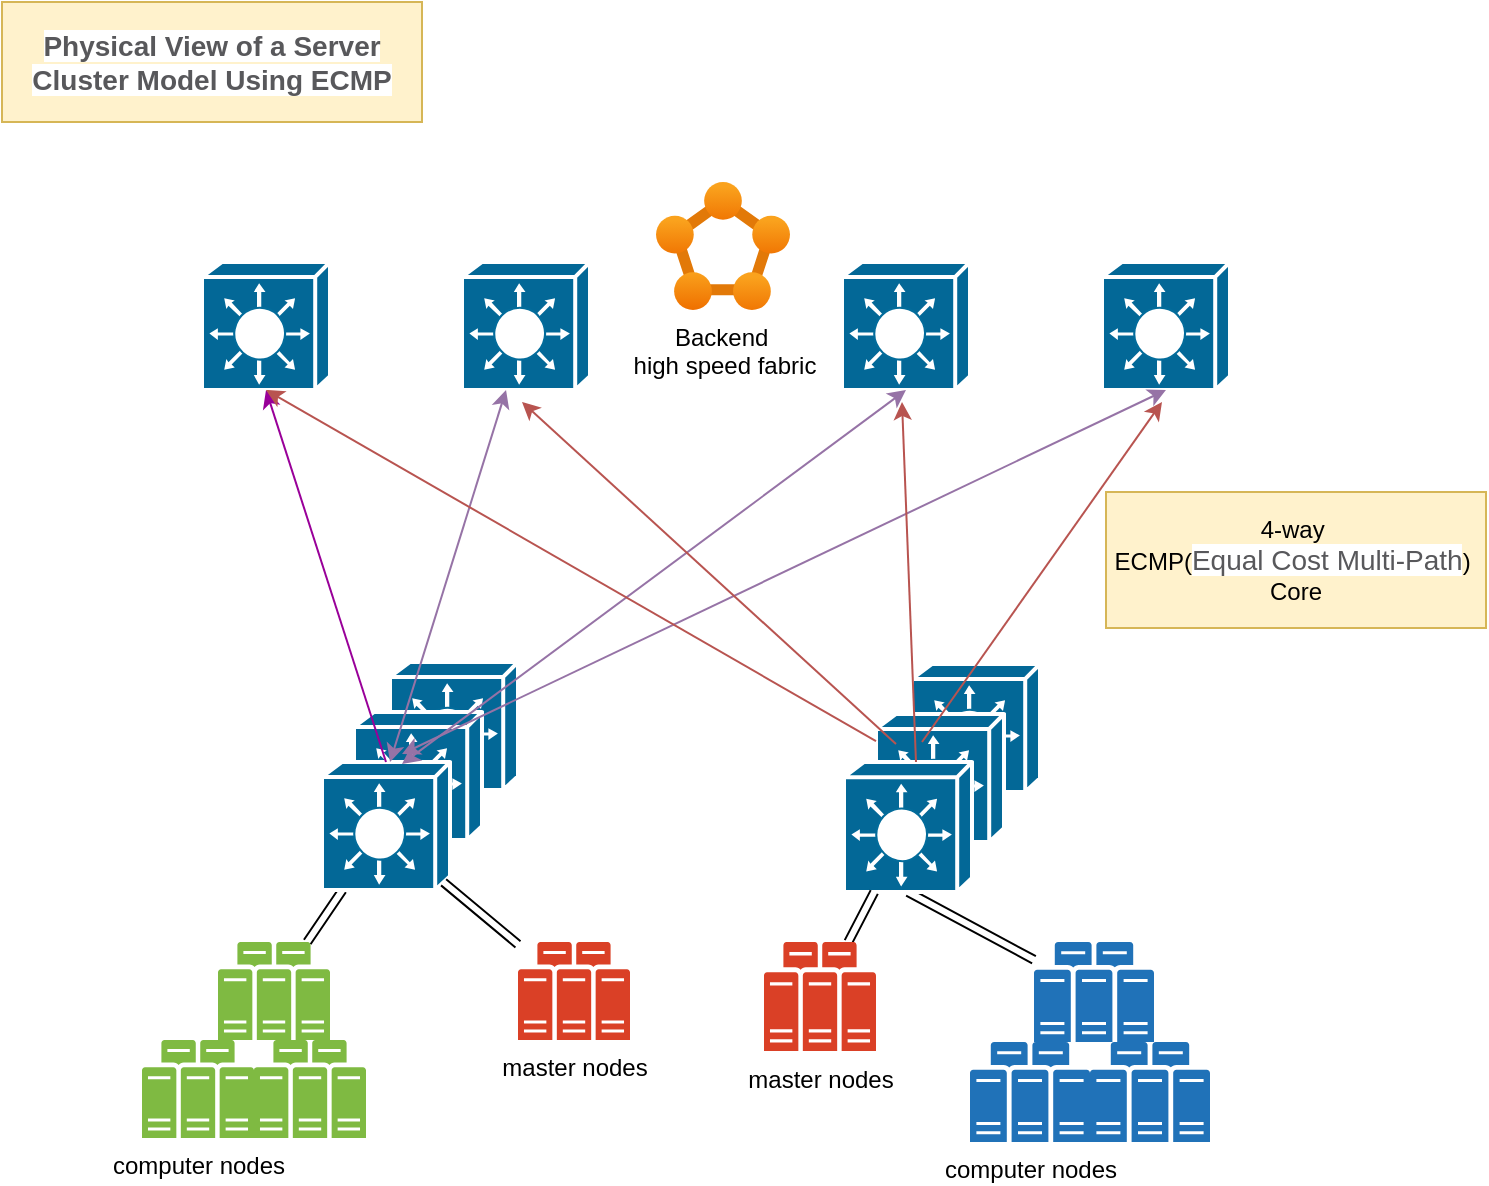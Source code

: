 <mxfile version="24.5.2" type="github">
  <diagram id="6a731a19-8d31-9384-78a2-239565b7b9f0" name="Page-1">
    <mxGraphModel dx="1224" dy="738" grid="1" gridSize="10" guides="1" tooltips="1" connect="1" arrows="1" fold="1" page="1" pageScale="1" pageWidth="827" pageHeight="1169" background="none" math="0" shadow="0">
      <root>
        <mxCell id="0" />
        <mxCell id="1" parent="0" />
        <mxCell id="5XrPmiacQ2J8eGIi3jUt-2283" style="rounded=0;orthogonalLoop=1;jettySize=auto;html=1;shape=link;" edge="1" parent="1" source="5XrPmiacQ2J8eGIi3jUt-2292" target="5XrPmiacQ2J8eGIi3jUt-2262">
          <mxGeometry relative="1" as="geometry">
            <mxPoint x="205.842" y="490" as="sourcePoint" />
          </mxGeometry>
        </mxCell>
        <mxCell id="5XrPmiacQ2J8eGIi3jUt-2257" value="&lt;span style=&quot;color: rgb(88, 88, 91); font-family: CiscoSans, Arial, sans-serif; font-size: 14px; font-weight: 700; text-align: left; background-color: rgb(255, 255, 255);&quot;&gt;Physical View of a Server Cluster Model Using ECMP&lt;/span&gt;" style="text;html=1;strokeColor=#d6b656;fillColor=#fff2cc;align=center;verticalAlign=middle;whiteSpace=wrap;overflow=hidden;" vertex="1" parent="1">
          <mxGeometry x="20" y="10" width="210" height="60" as="geometry" />
        </mxCell>
        <mxCell id="5XrPmiacQ2J8eGIi3jUt-2258" value="" style="shape=mxgraph.cisco.switches.layer_3_switch;sketch=0;html=1;pointerEvents=1;dashed=0;fillColor=#036897;strokeColor=#ffffff;strokeWidth=2;verticalLabelPosition=bottom;verticalAlign=top;align=center;outlineConnect=0;" vertex="1" parent="1">
          <mxGeometry x="120" y="140" width="64" height="64" as="geometry" />
        </mxCell>
        <mxCell id="5XrPmiacQ2J8eGIi3jUt-2259" value="" style="shape=mxgraph.cisco.switches.layer_3_switch;sketch=0;html=1;pointerEvents=1;dashed=0;fillColor=#036897;strokeColor=#ffffff;strokeWidth=2;verticalLabelPosition=bottom;verticalAlign=top;align=center;outlineConnect=0;" vertex="1" parent="1">
          <mxGeometry x="250" y="140" width="64" height="64" as="geometry" />
        </mxCell>
        <mxCell id="5XrPmiacQ2J8eGIi3jUt-2260" value="" style="shape=mxgraph.cisco.switches.layer_3_switch;sketch=0;html=1;pointerEvents=1;dashed=0;fillColor=#036897;strokeColor=#ffffff;strokeWidth=2;verticalLabelPosition=bottom;verticalAlign=top;align=center;outlineConnect=0;" vertex="1" parent="1">
          <mxGeometry x="440" y="140" width="64" height="64" as="geometry" />
        </mxCell>
        <mxCell id="5XrPmiacQ2J8eGIi3jUt-2261" value="" style="shape=mxgraph.cisco.switches.layer_3_switch;sketch=0;html=1;pointerEvents=1;dashed=0;fillColor=#036897;strokeColor=#ffffff;strokeWidth=2;verticalLabelPosition=bottom;verticalAlign=top;align=center;outlineConnect=0;" vertex="1" parent="1">
          <mxGeometry x="570" y="140" width="64" height="64" as="geometry" />
        </mxCell>
        <mxCell id="5XrPmiacQ2J8eGIi3jUt-2264" value="" style="shape=mxgraph.cisco.switches.layer_3_switch;sketch=0;html=1;pointerEvents=1;dashed=0;fillColor=#036897;strokeColor=#ffffff;strokeWidth=2;verticalLabelPosition=bottom;verticalAlign=top;align=center;outlineConnect=0;" vertex="1" parent="1">
          <mxGeometry x="214" y="340" width="64" height="64" as="geometry" />
        </mxCell>
        <mxCell id="5XrPmiacQ2J8eGIi3jUt-2263" value="" style="shape=mxgraph.cisco.switches.layer_3_switch;sketch=0;html=1;pointerEvents=1;dashed=0;fillColor=#036897;strokeColor=#ffffff;strokeWidth=2;verticalLabelPosition=bottom;verticalAlign=top;align=center;outlineConnect=0;" vertex="1" parent="1">
          <mxGeometry x="196" y="365" width="64" height="64" as="geometry" />
        </mxCell>
        <mxCell id="5XrPmiacQ2J8eGIi3jUt-2262" value="" style="shape=mxgraph.cisco.switches.layer_3_switch;sketch=0;html=1;pointerEvents=1;dashed=0;fillColor=#036897;strokeColor=#ffffff;strokeWidth=2;verticalLabelPosition=bottom;verticalAlign=top;align=center;outlineConnect=0;" vertex="1" parent="1">
          <mxGeometry x="180" y="390" width="64" height="64" as="geometry" />
        </mxCell>
        <mxCell id="5XrPmiacQ2J8eGIi3jUt-2274" style="edgeStyle=orthogonalEdgeStyle;rounded=0;orthogonalLoop=1;jettySize=auto;html=1;" edge="1" parent="1" source="5XrPmiacQ2J8eGIi3jUt-2266" target="5XrPmiacQ2J8eGIi3jUt-2267">
          <mxGeometry relative="1" as="geometry" />
        </mxCell>
        <mxCell id="5XrPmiacQ2J8eGIi3jUt-2266" value="" style="shape=mxgraph.cisco.switches.layer_3_switch;sketch=0;html=1;pointerEvents=1;dashed=0;fillColor=#036897;strokeColor=#ffffff;strokeWidth=2;verticalLabelPosition=bottom;verticalAlign=top;align=center;outlineConnect=0;" vertex="1" parent="1">
          <mxGeometry x="475" y="341" width="64" height="64" as="geometry" />
        </mxCell>
        <mxCell id="5XrPmiacQ2J8eGIi3jUt-2267" value="" style="shape=mxgraph.cisco.switches.layer_3_switch;sketch=0;html=1;pointerEvents=1;dashed=0;fillColor=#036897;strokeColor=#ffffff;strokeWidth=2;verticalLabelPosition=bottom;verticalAlign=top;align=center;outlineConnect=0;" vertex="1" parent="1">
          <mxGeometry x="457" y="366" width="64" height="64" as="geometry" />
        </mxCell>
        <mxCell id="5XrPmiacQ2J8eGIi3jUt-2289" style="rounded=0;orthogonalLoop=1;jettySize=auto;html=1;exitX=0.5;exitY=1;exitDx=0;exitDy=0;exitPerimeter=0;shape=link;" edge="1" parent="1" source="5XrPmiacQ2J8eGIi3jUt-2268" target="5XrPmiacQ2J8eGIi3jUt-2287">
          <mxGeometry relative="1" as="geometry" />
        </mxCell>
        <mxCell id="5XrPmiacQ2J8eGIi3jUt-2268" value="" style="shape=mxgraph.cisco.switches.layer_3_switch;sketch=0;html=1;pointerEvents=1;dashed=0;fillColor=#036897;strokeColor=#ffffff;strokeWidth=2;verticalLabelPosition=bottom;verticalAlign=top;align=center;outlineConnect=0;" vertex="1" parent="1">
          <mxGeometry x="441" y="390" width="64" height="65" as="geometry" />
        </mxCell>
        <mxCell id="5XrPmiacQ2J8eGIi3jUt-2269" style="rounded=0;orthogonalLoop=1;jettySize=auto;html=1;exitX=0.5;exitY=0;exitDx=0;exitDy=0;exitPerimeter=0;entryX=0.5;entryY=1;entryDx=0;entryDy=0;entryPerimeter=0;strokeColor=#990099;" edge="1" parent="1" source="5XrPmiacQ2J8eGIi3jUt-2262" target="5XrPmiacQ2J8eGIi3jUt-2258">
          <mxGeometry relative="1" as="geometry" />
        </mxCell>
        <mxCell id="5XrPmiacQ2J8eGIi3jUt-2270" value="" style="endArrow=classic;startArrow=classic;html=1;rounded=0;fillColor=#e1d5e7;strokeColor=#9673a6;" edge="1" parent="1" target="5XrPmiacQ2J8eGIi3jUt-2259">
          <mxGeometry width="50" height="50" relative="1" as="geometry">
            <mxPoint x="214" y="390" as="sourcePoint" />
            <mxPoint x="264" y="340" as="targetPoint" />
          </mxGeometry>
        </mxCell>
        <mxCell id="5XrPmiacQ2J8eGIi3jUt-2271" value="" style="endArrow=classic;startArrow=classic;html=1;rounded=0;entryX=0.5;entryY=1;entryDx=0;entryDy=0;entryPerimeter=0;fillColor=#e1d5e7;strokeColor=#9673a6;" edge="1" parent="1" target="5XrPmiacQ2J8eGIi3jUt-2260">
          <mxGeometry width="50" height="50" relative="1" as="geometry">
            <mxPoint x="220" y="391" as="sourcePoint" />
            <mxPoint x="278" y="205" as="targetPoint" />
          </mxGeometry>
        </mxCell>
        <mxCell id="5XrPmiacQ2J8eGIi3jUt-2272" value="" style="endArrow=classic;startArrow=classic;html=1;rounded=0;entryX=0.5;entryY=1;entryDx=0;entryDy=0;entryPerimeter=0;fillColor=#e1d5e7;strokeColor=#9673a6;" edge="1" parent="1" target="5XrPmiacQ2J8eGIi3jUt-2261">
          <mxGeometry width="50" height="50" relative="1" as="geometry">
            <mxPoint x="220" y="386" as="sourcePoint" />
            <mxPoint x="278" y="200" as="targetPoint" />
          </mxGeometry>
        </mxCell>
        <mxCell id="5XrPmiacQ2J8eGIi3jUt-2273" style="rounded=0;orthogonalLoop=1;jettySize=auto;html=1;entryX=0.5;entryY=1;entryDx=0;entryDy=0;entryPerimeter=0;strokeColor=#b85450;fillColor=#f8cecc;" edge="1" parent="1" source="5XrPmiacQ2J8eGIi3jUt-2267" target="5XrPmiacQ2J8eGIi3jUt-2258">
          <mxGeometry relative="1" as="geometry" />
        </mxCell>
        <mxCell id="5XrPmiacQ2J8eGIi3jUt-2275" style="rounded=0;orthogonalLoop=1;jettySize=auto;html=1;fillColor=#f8cecc;strokeColor=#b85450;" edge="1" parent="1">
          <mxGeometry relative="1" as="geometry">
            <mxPoint x="467" y="381" as="sourcePoint" />
            <mxPoint x="280" y="210" as="targetPoint" />
          </mxGeometry>
        </mxCell>
        <mxCell id="5XrPmiacQ2J8eGIi3jUt-2276" style="rounded=0;orthogonalLoop=1;jettySize=auto;html=1;fillColor=#f8cecc;strokeColor=#b85450;" edge="1" parent="1">
          <mxGeometry relative="1" as="geometry">
            <mxPoint x="477" y="390" as="sourcePoint" />
            <mxPoint x="470" y="210" as="targetPoint" />
          </mxGeometry>
        </mxCell>
        <mxCell id="5XrPmiacQ2J8eGIi3jUt-2277" style="rounded=0;orthogonalLoop=1;jettySize=auto;html=1;fillColor=#f8cecc;strokeColor=#b85450;" edge="1" parent="1">
          <mxGeometry relative="1" as="geometry">
            <mxPoint x="480" y="380" as="sourcePoint" />
            <mxPoint x="600" y="210" as="targetPoint" />
          </mxGeometry>
        </mxCell>
        <mxCell id="5XrPmiacQ2J8eGIi3jUt-2278" value="4-way&amp;nbsp;&lt;br&gt;ECMP(&lt;span style=&quot;color: rgb(88, 88, 91); font-family: CiscoSans, Arial, sans-serif; font-size: 14px; text-align: start; text-indent: -10px; background-color: rgb(255, 255, 255);&quot;&gt;Equal Cost Multi-Path&lt;/span&gt;)&amp;nbsp;&lt;br&gt;Core" style="text;html=1;strokeColor=#d6b656;fillColor=#fff2cc;align=center;verticalAlign=middle;whiteSpace=wrap;overflow=hidden;" vertex="1" parent="1">
          <mxGeometry x="572" y="255" width="190" height="68" as="geometry" />
        </mxCell>
        <mxCell id="5XrPmiacQ2J8eGIi3jUt-2279" value="Backend&amp;nbsp;&lt;div&gt;high speed fabric&lt;div&gt;&lt;br&gt;&lt;/div&gt;&lt;/div&gt;" style="image;aspect=fixed;html=1;points=[];align=center;fontSize=12;image=img/lib/azure2/compute/Service_Fabric_Clusters.svg;" vertex="1" parent="1">
          <mxGeometry x="347" y="100" width="67" height="64" as="geometry" />
        </mxCell>
        <mxCell id="5XrPmiacQ2J8eGIi3jUt-2284" value="master nodes" style="sketch=0;pointerEvents=1;shadow=0;dashed=0;html=1;strokeColor=none;fillColor=#505050;labelPosition=center;verticalLabelPosition=bottom;verticalAlign=top;outlineConnect=0;align=center;shape=mxgraph.office.servers.server_farm;fillColor=#DA4026;" vertex="1" parent="1">
          <mxGeometry x="278" y="480" width="56" height="49" as="geometry" />
        </mxCell>
        <mxCell id="5XrPmiacQ2J8eGIi3jUt-2290" style="rounded=0;orthogonalLoop=1;jettySize=auto;html=1;shape=link;" edge="1" parent="1" source="5XrPmiacQ2J8eGIi3jUt-2285" target="5XrPmiacQ2J8eGIi3jUt-2268">
          <mxGeometry relative="1" as="geometry" />
        </mxCell>
        <mxCell id="5XrPmiacQ2J8eGIi3jUt-2285" value="master nodes" style="sketch=0;pointerEvents=1;shadow=0;dashed=0;html=1;strokeColor=none;fillColor=#505050;labelPosition=center;verticalLabelPosition=bottom;verticalAlign=top;outlineConnect=0;align=center;shape=mxgraph.office.servers.server_farm;fillColor=#DA4026;" vertex="1" parent="1">
          <mxGeometry x="401" y="480" width="56" height="54.5" as="geometry" />
        </mxCell>
        <mxCell id="5XrPmiacQ2J8eGIi3jUt-2286" value="computer nodes" style="sketch=0;pointerEvents=1;shadow=0;dashed=0;html=1;strokeColor=none;labelPosition=center;verticalLabelPosition=bottom;verticalAlign=top;outlineConnect=0;align=center;shape=mxgraph.office.servers.physical_host_farm;fillColor=#2072B8;" vertex="1" parent="1">
          <mxGeometry x="504" y="530" width="60" height="50" as="geometry" />
        </mxCell>
        <mxCell id="5XrPmiacQ2J8eGIi3jUt-2287" value="" style="sketch=0;pointerEvents=1;shadow=0;dashed=0;html=1;strokeColor=none;labelPosition=center;verticalLabelPosition=bottom;verticalAlign=top;outlineConnect=0;align=center;shape=mxgraph.office.servers.physical_host_farm;fillColor=#2072B8;" vertex="1" parent="1">
          <mxGeometry x="536" y="480" width="60" height="50" as="geometry" />
        </mxCell>
        <mxCell id="5XrPmiacQ2J8eGIi3jUt-2288" value="" style="sketch=0;pointerEvents=1;shadow=0;dashed=0;html=1;strokeColor=none;labelPosition=center;verticalLabelPosition=bottom;verticalAlign=top;outlineConnect=0;align=center;shape=mxgraph.office.servers.physical_host_farm;fillColor=#2072B8;" vertex="1" parent="1">
          <mxGeometry x="564" y="530" width="60" height="50" as="geometry" />
        </mxCell>
        <mxCell id="5XrPmiacQ2J8eGIi3jUt-2291" style="rounded=0;orthogonalLoop=1;jettySize=auto;html=1;entryX=0.95;entryY=0.94;entryDx=0;entryDy=0;entryPerimeter=0;shape=link;" edge="1" parent="1" source="5XrPmiacQ2J8eGIi3jUt-2284" target="5XrPmiacQ2J8eGIi3jUt-2262">
          <mxGeometry relative="1" as="geometry" />
        </mxCell>
        <mxCell id="5XrPmiacQ2J8eGIi3jUt-2292" value="" style="sketch=0;pointerEvents=1;shadow=0;dashed=0;html=1;strokeColor=none;fillColor=#505050;labelPosition=center;verticalLabelPosition=bottom;verticalAlign=top;outlineConnect=0;align=center;shape=mxgraph.office.servers.server_farm;fillColor=#7FBA42;" vertex="1" parent="1">
          <mxGeometry x="128" y="480" width="56" height="49" as="geometry" />
        </mxCell>
        <mxCell id="5XrPmiacQ2J8eGIi3jUt-2293" value="computer nodes" style="sketch=0;pointerEvents=1;shadow=0;dashed=0;html=1;strokeColor=none;fillColor=#505050;labelPosition=center;verticalLabelPosition=bottom;verticalAlign=top;outlineConnect=0;align=center;shape=mxgraph.office.servers.server_farm;fillColor=#7FBA42;" vertex="1" parent="1">
          <mxGeometry x="90" y="529" width="56" height="49" as="geometry" />
        </mxCell>
        <mxCell id="5XrPmiacQ2J8eGIi3jUt-2294" value="" style="sketch=0;pointerEvents=1;shadow=0;dashed=0;html=1;strokeColor=none;fillColor=#505050;labelPosition=center;verticalLabelPosition=bottom;verticalAlign=top;outlineConnect=0;align=center;shape=mxgraph.office.servers.server_farm;fillColor=#7FBA42;" vertex="1" parent="1">
          <mxGeometry x="146" y="529" width="56" height="49" as="geometry" />
        </mxCell>
      </root>
    </mxGraphModel>
  </diagram>
</mxfile>
